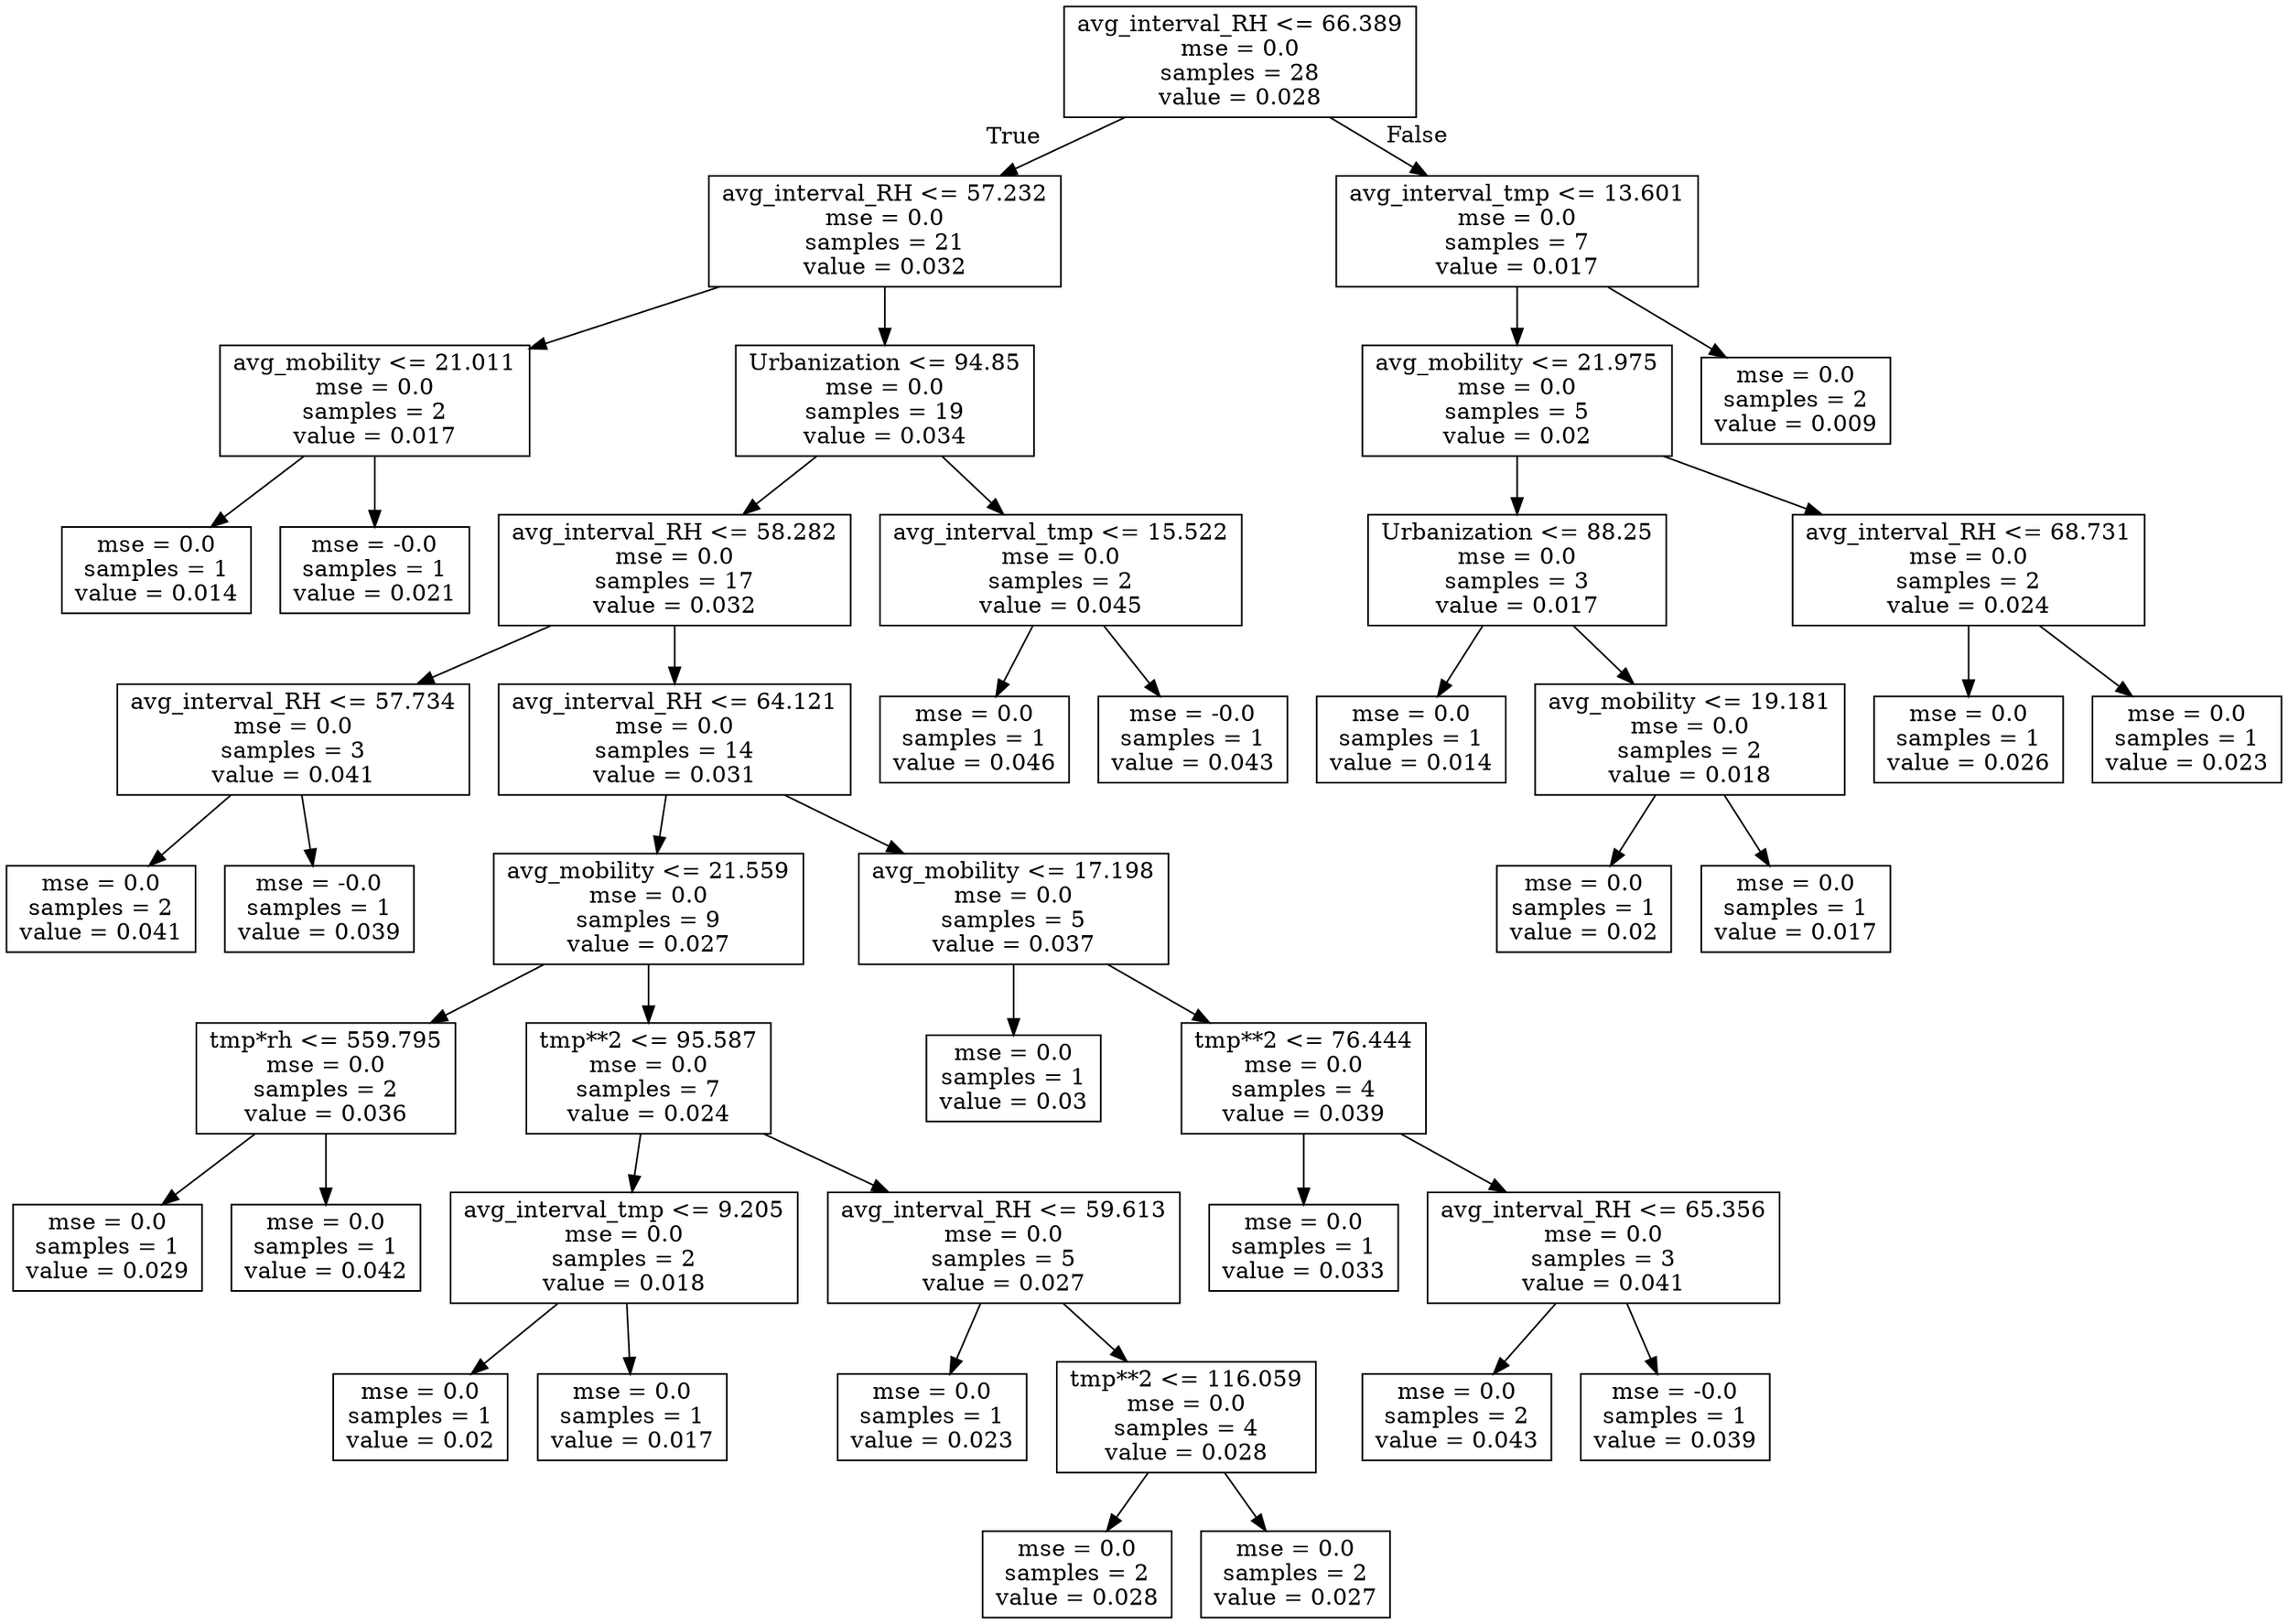 digraph Tree {
node [shape=box] ;
0 [label="avg_interval_RH <= 66.389\nmse = 0.0\nsamples = 28\nvalue = 0.028"] ;
1 [label="avg_interval_RH <= 57.232\nmse = 0.0\nsamples = 21\nvalue = 0.032"] ;
0 -> 1 [labeldistance=2.5, labelangle=45, headlabel="True"] ;
2 [label="avg_mobility <= 21.011\nmse = 0.0\nsamples = 2\nvalue = 0.017"] ;
1 -> 2 ;
3 [label="mse = 0.0\nsamples = 1\nvalue = 0.014"] ;
2 -> 3 ;
4 [label="mse = -0.0\nsamples = 1\nvalue = 0.021"] ;
2 -> 4 ;
5 [label="Urbanization <= 94.85\nmse = 0.0\nsamples = 19\nvalue = 0.034"] ;
1 -> 5 ;
6 [label="avg_interval_RH <= 58.282\nmse = 0.0\nsamples = 17\nvalue = 0.032"] ;
5 -> 6 ;
7 [label="avg_interval_RH <= 57.734\nmse = 0.0\nsamples = 3\nvalue = 0.041"] ;
6 -> 7 ;
8 [label="mse = 0.0\nsamples = 2\nvalue = 0.041"] ;
7 -> 8 ;
9 [label="mse = -0.0\nsamples = 1\nvalue = 0.039"] ;
7 -> 9 ;
10 [label="avg_interval_RH <= 64.121\nmse = 0.0\nsamples = 14\nvalue = 0.031"] ;
6 -> 10 ;
11 [label="avg_mobility <= 21.559\nmse = 0.0\nsamples = 9\nvalue = 0.027"] ;
10 -> 11 ;
12 [label="tmp*rh <= 559.795\nmse = 0.0\nsamples = 2\nvalue = 0.036"] ;
11 -> 12 ;
13 [label="mse = 0.0\nsamples = 1\nvalue = 0.029"] ;
12 -> 13 ;
14 [label="mse = 0.0\nsamples = 1\nvalue = 0.042"] ;
12 -> 14 ;
15 [label="tmp**2 <= 95.587\nmse = 0.0\nsamples = 7\nvalue = 0.024"] ;
11 -> 15 ;
16 [label="avg_interval_tmp <= 9.205\nmse = 0.0\nsamples = 2\nvalue = 0.018"] ;
15 -> 16 ;
17 [label="mse = 0.0\nsamples = 1\nvalue = 0.02"] ;
16 -> 17 ;
18 [label="mse = 0.0\nsamples = 1\nvalue = 0.017"] ;
16 -> 18 ;
19 [label="avg_interval_RH <= 59.613\nmse = 0.0\nsamples = 5\nvalue = 0.027"] ;
15 -> 19 ;
20 [label="mse = 0.0\nsamples = 1\nvalue = 0.023"] ;
19 -> 20 ;
21 [label="tmp**2 <= 116.059\nmse = 0.0\nsamples = 4\nvalue = 0.028"] ;
19 -> 21 ;
22 [label="mse = 0.0\nsamples = 2\nvalue = 0.028"] ;
21 -> 22 ;
23 [label="mse = 0.0\nsamples = 2\nvalue = 0.027"] ;
21 -> 23 ;
24 [label="avg_mobility <= 17.198\nmse = 0.0\nsamples = 5\nvalue = 0.037"] ;
10 -> 24 ;
25 [label="mse = 0.0\nsamples = 1\nvalue = 0.03"] ;
24 -> 25 ;
26 [label="tmp**2 <= 76.444\nmse = 0.0\nsamples = 4\nvalue = 0.039"] ;
24 -> 26 ;
27 [label="mse = 0.0\nsamples = 1\nvalue = 0.033"] ;
26 -> 27 ;
28 [label="avg_interval_RH <= 65.356\nmse = 0.0\nsamples = 3\nvalue = 0.041"] ;
26 -> 28 ;
29 [label="mse = 0.0\nsamples = 2\nvalue = 0.043"] ;
28 -> 29 ;
30 [label="mse = -0.0\nsamples = 1\nvalue = 0.039"] ;
28 -> 30 ;
31 [label="avg_interval_tmp <= 15.522\nmse = 0.0\nsamples = 2\nvalue = 0.045"] ;
5 -> 31 ;
32 [label="mse = 0.0\nsamples = 1\nvalue = 0.046"] ;
31 -> 32 ;
33 [label="mse = -0.0\nsamples = 1\nvalue = 0.043"] ;
31 -> 33 ;
34 [label="avg_interval_tmp <= 13.601\nmse = 0.0\nsamples = 7\nvalue = 0.017"] ;
0 -> 34 [labeldistance=2.5, labelangle=-45, headlabel="False"] ;
35 [label="avg_mobility <= 21.975\nmse = 0.0\nsamples = 5\nvalue = 0.02"] ;
34 -> 35 ;
36 [label="Urbanization <= 88.25\nmse = 0.0\nsamples = 3\nvalue = 0.017"] ;
35 -> 36 ;
37 [label="mse = 0.0\nsamples = 1\nvalue = 0.014"] ;
36 -> 37 ;
38 [label="avg_mobility <= 19.181\nmse = 0.0\nsamples = 2\nvalue = 0.018"] ;
36 -> 38 ;
39 [label="mse = 0.0\nsamples = 1\nvalue = 0.02"] ;
38 -> 39 ;
40 [label="mse = 0.0\nsamples = 1\nvalue = 0.017"] ;
38 -> 40 ;
41 [label="avg_interval_RH <= 68.731\nmse = 0.0\nsamples = 2\nvalue = 0.024"] ;
35 -> 41 ;
42 [label="mse = 0.0\nsamples = 1\nvalue = 0.026"] ;
41 -> 42 ;
43 [label="mse = 0.0\nsamples = 1\nvalue = 0.023"] ;
41 -> 43 ;
44 [label="mse = 0.0\nsamples = 2\nvalue = 0.009"] ;
34 -> 44 ;
}